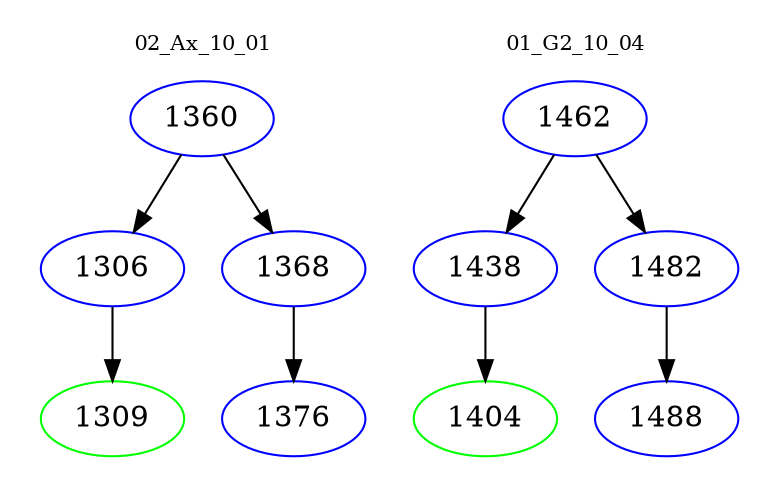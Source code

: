 digraph{
subgraph cluster_0 {
color = white
label = "02_Ax_10_01";
fontsize=10;
T0_1360 [label="1360", color="blue"]
T0_1360 -> T0_1306 [color="black"]
T0_1306 [label="1306", color="blue"]
T0_1306 -> T0_1309 [color="black"]
T0_1309 [label="1309", color="green"]
T0_1360 -> T0_1368 [color="black"]
T0_1368 [label="1368", color="blue"]
T0_1368 -> T0_1376 [color="black"]
T0_1376 [label="1376", color="blue"]
}
subgraph cluster_1 {
color = white
label = "01_G2_10_04";
fontsize=10;
T1_1462 [label="1462", color="blue"]
T1_1462 -> T1_1438 [color="black"]
T1_1438 [label="1438", color="blue"]
T1_1438 -> T1_1404 [color="black"]
T1_1404 [label="1404", color="green"]
T1_1462 -> T1_1482 [color="black"]
T1_1482 [label="1482", color="blue"]
T1_1482 -> T1_1488 [color="black"]
T1_1488 [label="1488", color="blue"]
}
}
